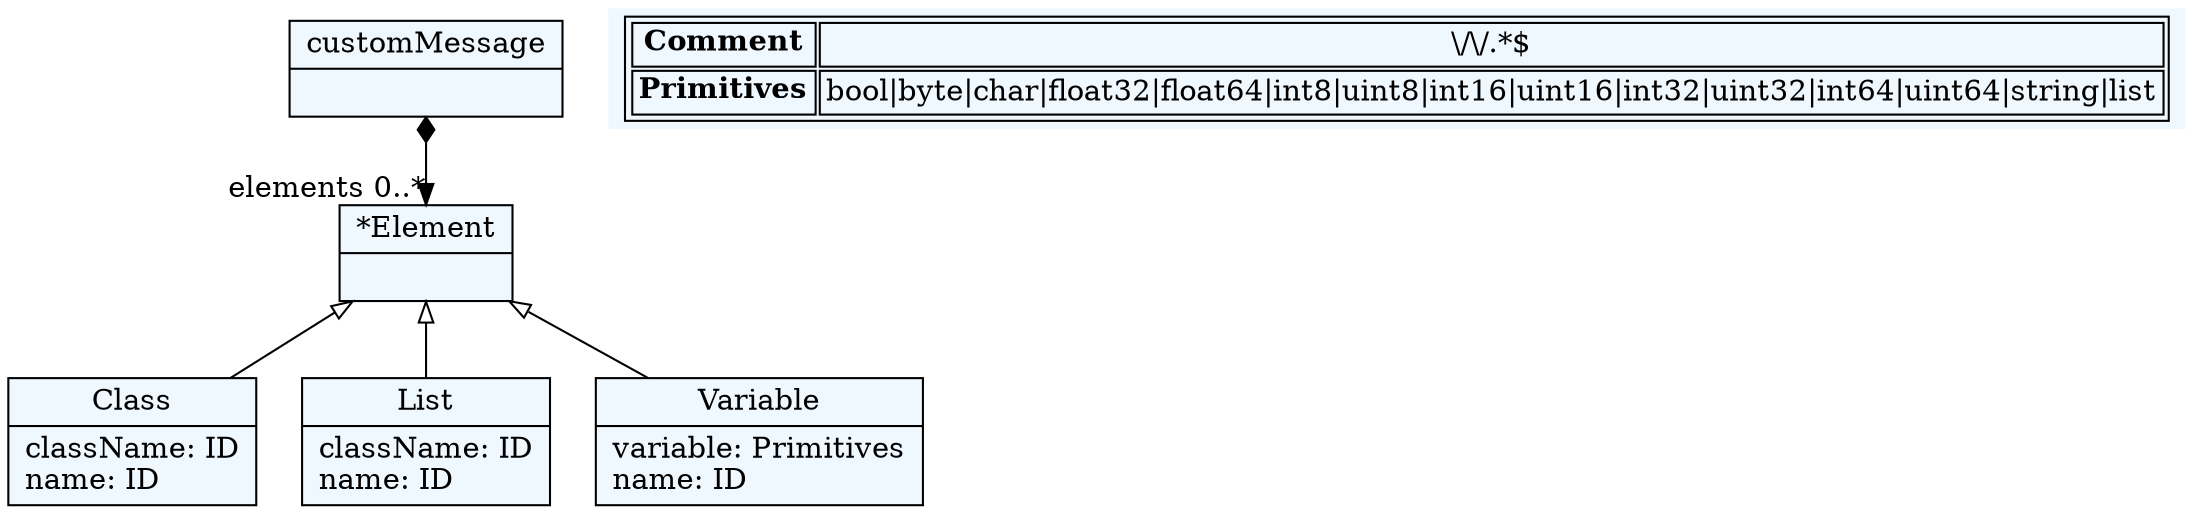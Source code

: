 
    digraph textX {
    fontname = "Bitstream Vera Sans"
    fontsize = 8
    node[
        shape=record,
        style=filled,
        fillcolor=aliceblue
    ]
    nodesep = 0.3
    edge[dir=black,arrowtail=empty]


2210292244400[ label="{customMessage|}"]

2210292245360[ label="{*Element|}"]

2210292222320[ label="{Class|className: ID\lname: ID\l}"]

2210292223280[ label="{List|className: ID\lname: ID\l}"]

2210292247280[ label="{Variable|variable: Primitives\lname: ID\l}"]



2210292244400 -> 2210292245360[arrowtail=diamond, dir=both, headlabel="elements 0..*"]
2210292245360 -> 2210292247280 [dir=back]
2210292245360 -> 2210292222320 [dir=back]
2210292245360 -> 2210292223280 [dir=back]
match_rules [ shape=plaintext, label=< <table>
	<tr>
		<td><b>Comment</b></td><td>\/\/.*$</td>
	</tr>
	<tr>
		<td><b>Primitives</b></td><td>bool|byte|char|float32|float64|int8|uint8|int16|uint16|int32|uint32|int64|uint64|string|list</td>
	</tr>
</table> >]


}
